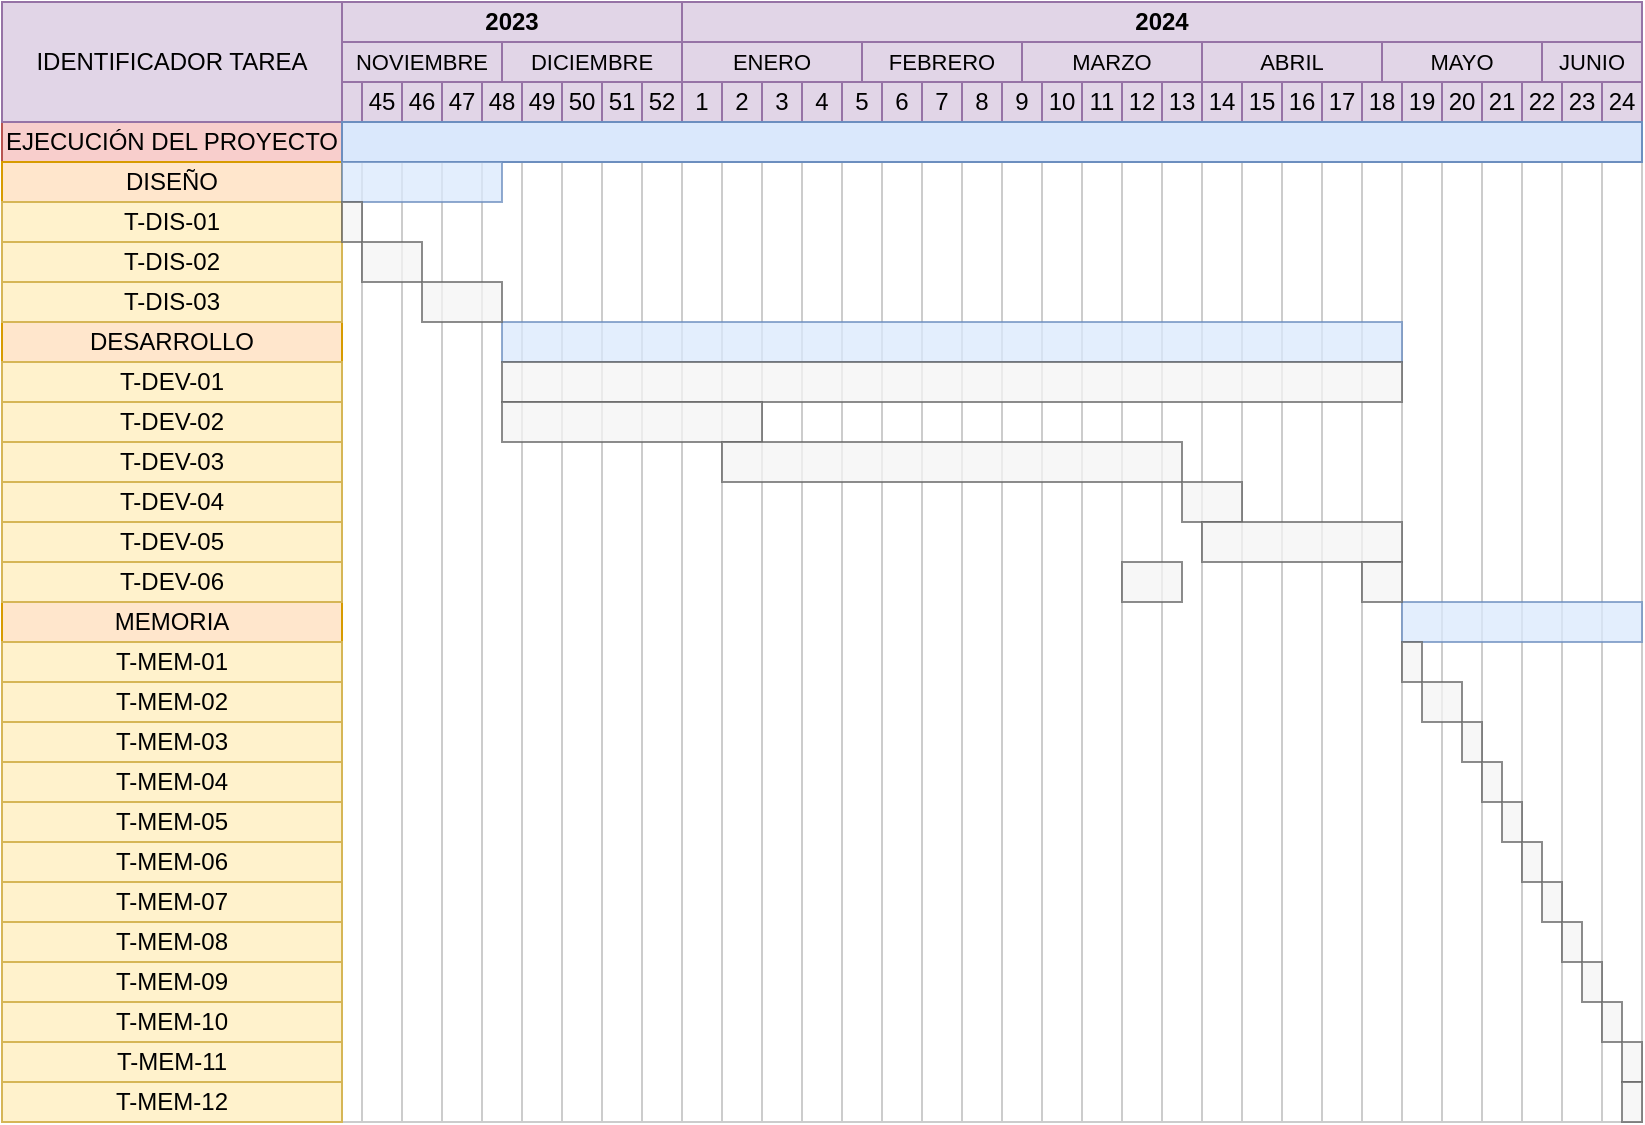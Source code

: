 <mxfile version="24.4.0" type="device">
  <diagram name="Página-1" id="nWbRNoEA8S1haVclRpku">
    <mxGraphModel dx="2261" dy="854" grid="1" gridSize="10" guides="1" tooltips="1" connect="1" arrows="1" fold="1" page="1" pageScale="1" pageWidth="827" pageHeight="1169" math="0" shadow="0">
      <root>
        <mxCell id="0" />
        <mxCell id="1" parent="0" />
        <mxCell id="K07xlU3QF2Z3pLZcyAiM-84" value="" style="rounded=0;whiteSpace=wrap;html=1;strokeColor=#CCCCCC;" parent="1" vertex="1">
          <mxGeometry x="-640" y="140" width="20" height="500" as="geometry" />
        </mxCell>
        <mxCell id="K07xlU3QF2Z3pLZcyAiM-85" value="" style="rounded=0;whiteSpace=wrap;html=1;strokeColor=#CCCCCC;" parent="1" vertex="1">
          <mxGeometry x="-650" y="140" width="10" height="500" as="geometry" />
        </mxCell>
        <mxCell id="K07xlU3QF2Z3pLZcyAiM-86" value="" style="rounded=0;whiteSpace=wrap;html=1;strokeColor=#CCCCCC;" parent="1" vertex="1">
          <mxGeometry x="-620" y="140" width="20" height="500" as="geometry" />
        </mxCell>
        <mxCell id="K07xlU3QF2Z3pLZcyAiM-95" value="" style="rounded=0;whiteSpace=wrap;html=1;strokeColor=#CCCCCC;" parent="1" vertex="1">
          <mxGeometry x="-600" y="140" width="20" height="500" as="geometry" />
        </mxCell>
        <mxCell id="K07xlU3QF2Z3pLZcyAiM-96" value="" style="rounded=0;whiteSpace=wrap;html=1;strokeColor=#CCCCCC;" parent="1" vertex="1">
          <mxGeometry x="-580" y="140" width="20" height="500" as="geometry" />
        </mxCell>
        <mxCell id="K07xlU3QF2Z3pLZcyAiM-97" value="" style="rounded=0;whiteSpace=wrap;html=1;strokeColor=#CCCCCC;" parent="1" vertex="1">
          <mxGeometry x="-560" y="140" width="20" height="500" as="geometry" />
        </mxCell>
        <mxCell id="K07xlU3QF2Z3pLZcyAiM-98" value="" style="rounded=0;whiteSpace=wrap;html=1;strokeColor=#CCCCCC;" parent="1" vertex="1">
          <mxGeometry x="-540" y="140" width="20" height="500" as="geometry" />
        </mxCell>
        <mxCell id="K07xlU3QF2Z3pLZcyAiM-99" value="" style="rounded=0;whiteSpace=wrap;html=1;strokeColor=#CCCCCC;" parent="1" vertex="1">
          <mxGeometry x="-520" y="140" width="20" height="500" as="geometry" />
        </mxCell>
        <mxCell id="K07xlU3QF2Z3pLZcyAiM-100" value="" style="rounded=0;whiteSpace=wrap;html=1;strokeColor=#CCCCCC;" parent="1" vertex="1">
          <mxGeometry x="-500" y="140" width="20" height="500" as="geometry" />
        </mxCell>
        <mxCell id="K07xlU3QF2Z3pLZcyAiM-101" value="" style="rounded=0;whiteSpace=wrap;html=1;strokeColor=#CCCCCC;" parent="1" vertex="1">
          <mxGeometry x="-480" y="140" width="20" height="500" as="geometry" />
        </mxCell>
        <mxCell id="K07xlU3QF2Z3pLZcyAiM-102" value="" style="rounded=0;whiteSpace=wrap;html=1;strokeColor=#CCCCCC;" parent="1" vertex="1">
          <mxGeometry x="-460" y="140" width="20" height="500" as="geometry" />
        </mxCell>
        <mxCell id="K07xlU3QF2Z3pLZcyAiM-103" value="" style="rounded=0;whiteSpace=wrap;html=1;strokeColor=#CCCCCC;" parent="1" vertex="1">
          <mxGeometry x="-440" y="140" width="20" height="500" as="geometry" />
        </mxCell>
        <mxCell id="K07xlU3QF2Z3pLZcyAiM-104" value="" style="rounded=0;whiteSpace=wrap;html=1;strokeColor=#CCCCCC;" parent="1" vertex="1">
          <mxGeometry x="-420" y="140" width="20" height="500" as="geometry" />
        </mxCell>
        <mxCell id="K07xlU3QF2Z3pLZcyAiM-105" value="" style="rounded=0;whiteSpace=wrap;html=1;strokeColor=#CCCCCC;" parent="1" vertex="1">
          <mxGeometry x="-400" y="140" width="20" height="500" as="geometry" />
        </mxCell>
        <mxCell id="K07xlU3QF2Z3pLZcyAiM-106" value="" style="rounded=0;whiteSpace=wrap;html=1;strokeColor=#CCCCCC;" parent="1" vertex="1">
          <mxGeometry x="-380" y="140" width="20" height="500" as="geometry" />
        </mxCell>
        <mxCell id="K07xlU3QF2Z3pLZcyAiM-107" value="" style="rounded=0;whiteSpace=wrap;html=1;strokeColor=#CCCCCC;" parent="1" vertex="1">
          <mxGeometry x="-360" y="140" width="20" height="500" as="geometry" />
        </mxCell>
        <mxCell id="K07xlU3QF2Z3pLZcyAiM-108" value="" style="rounded=0;whiteSpace=wrap;html=1;strokeColor=#CCCCCC;" parent="1" vertex="1">
          <mxGeometry x="-340" y="140" width="20" height="500" as="geometry" />
        </mxCell>
        <mxCell id="K07xlU3QF2Z3pLZcyAiM-109" value="" style="rounded=0;whiteSpace=wrap;html=1;strokeColor=#CCCCCC;" parent="1" vertex="1">
          <mxGeometry x="-320" y="140" width="20" height="500" as="geometry" />
        </mxCell>
        <mxCell id="K07xlU3QF2Z3pLZcyAiM-110" value="" style="rounded=0;whiteSpace=wrap;html=1;strokeColor=#CCCCCC;" parent="1" vertex="1">
          <mxGeometry x="-300" y="140" width="20" height="500" as="geometry" />
        </mxCell>
        <mxCell id="K07xlU3QF2Z3pLZcyAiM-111" value="" style="rounded=0;whiteSpace=wrap;html=1;strokeColor=#CCCCCC;" parent="1" vertex="1">
          <mxGeometry x="-280" y="140" width="20" height="500" as="geometry" />
        </mxCell>
        <mxCell id="K07xlU3QF2Z3pLZcyAiM-112" value="" style="rounded=0;whiteSpace=wrap;html=1;strokeColor=#CCCCCC;" parent="1" vertex="1">
          <mxGeometry x="-260" y="140" width="20" height="500" as="geometry" />
        </mxCell>
        <mxCell id="K07xlU3QF2Z3pLZcyAiM-113" value="" style="rounded=0;whiteSpace=wrap;html=1;strokeColor=#CCCCCC;" parent="1" vertex="1">
          <mxGeometry x="-240" y="140" width="20" height="500" as="geometry" />
        </mxCell>
        <mxCell id="K07xlU3QF2Z3pLZcyAiM-114" value="" style="rounded=0;whiteSpace=wrap;html=1;strokeColor=#CCCCCC;" parent="1" vertex="1">
          <mxGeometry x="-220" y="140" width="20" height="500" as="geometry" />
        </mxCell>
        <mxCell id="K07xlU3QF2Z3pLZcyAiM-115" value="" style="rounded=0;whiteSpace=wrap;html=1;strokeColor=#CCCCCC;" parent="1" vertex="1">
          <mxGeometry x="-200" y="140" width="20" height="500" as="geometry" />
        </mxCell>
        <mxCell id="K07xlU3QF2Z3pLZcyAiM-116" value="" style="rounded=0;whiteSpace=wrap;html=1;strokeColor=#CCCCCC;" parent="1" vertex="1">
          <mxGeometry x="-180" y="140" width="20" height="500" as="geometry" />
        </mxCell>
        <mxCell id="K07xlU3QF2Z3pLZcyAiM-117" value="" style="rounded=0;whiteSpace=wrap;html=1;strokeColor=#CCCCCC;" parent="1" vertex="1">
          <mxGeometry x="-160" y="140" width="20" height="500" as="geometry" />
        </mxCell>
        <mxCell id="K07xlU3QF2Z3pLZcyAiM-118" value="" style="rounded=0;whiteSpace=wrap;html=1;strokeColor=#CCCCCC;" parent="1" vertex="1">
          <mxGeometry x="-140" y="140" width="20" height="500" as="geometry" />
        </mxCell>
        <mxCell id="K07xlU3QF2Z3pLZcyAiM-119" value="" style="rounded=0;whiteSpace=wrap;html=1;strokeColor=#CCCCCC;" parent="1" vertex="1">
          <mxGeometry x="-120" y="140" width="20" height="500" as="geometry" />
        </mxCell>
        <mxCell id="K07xlU3QF2Z3pLZcyAiM-120" value="" style="rounded=0;whiteSpace=wrap;html=1;strokeColor=#CCCCCC;" parent="1" vertex="1">
          <mxGeometry x="-100" y="140" width="20" height="500" as="geometry" />
        </mxCell>
        <mxCell id="K07xlU3QF2Z3pLZcyAiM-121" value="" style="rounded=0;whiteSpace=wrap;html=1;strokeColor=#CCCCCC;" parent="1" vertex="1">
          <mxGeometry x="-80" y="140" width="20" height="500" as="geometry" />
        </mxCell>
        <mxCell id="K07xlU3QF2Z3pLZcyAiM-122" value="" style="rounded=0;whiteSpace=wrap;html=1;strokeColor=#CCCCCC;" parent="1" vertex="1">
          <mxGeometry x="-60" y="140" width="20" height="500" as="geometry" />
        </mxCell>
        <mxCell id="K07xlU3QF2Z3pLZcyAiM-123" value="" style="rounded=0;whiteSpace=wrap;html=1;strokeColor=#CCCCCC;" parent="1" vertex="1">
          <mxGeometry x="-40" y="140" width="20" height="500" as="geometry" />
        </mxCell>
        <mxCell id="K07xlU3QF2Z3pLZcyAiM-124" value="" style="rounded=0;whiteSpace=wrap;html=1;strokeColor=#CCCCCC;" parent="1" vertex="1">
          <mxGeometry x="-20" y="140" width="20" height="500" as="geometry" />
        </mxCell>
        <mxCell id="K07xlU3QF2Z3pLZcyAiM-56" value="EJECUCIÓN DEL PROYECTO" style="rounded=0;whiteSpace=wrap;html=1;fillColor=#f8cecc;strokeColor=#b85450;" parent="1" vertex="1">
          <mxGeometry x="-820" y="140" width="170" height="20" as="geometry" />
        </mxCell>
        <mxCell id="K07xlU3QF2Z3pLZcyAiM-59" value="DISEÑO" style="rounded=0;whiteSpace=wrap;html=1;fillColor=#ffe6cc;strokeColor=#d79b00;" parent="1" vertex="1">
          <mxGeometry x="-820" y="160" width="170" height="20" as="geometry" />
        </mxCell>
        <mxCell id="K07xlU3QF2Z3pLZcyAiM-60" value="DESARROLLO" style="rounded=0;whiteSpace=wrap;html=1;fillColor=#ffe6cc;strokeColor=#d79b00;" parent="1" vertex="1">
          <mxGeometry x="-820" y="240" width="170" height="20" as="geometry" />
        </mxCell>
        <mxCell id="K07xlU3QF2Z3pLZcyAiM-61" value="MEMORIA" style="rounded=0;whiteSpace=wrap;html=1;fillColor=#ffe6cc;strokeColor=#d79b00;" parent="1" vertex="1">
          <mxGeometry x="-820" y="380" width="170" height="20" as="geometry" />
        </mxCell>
        <mxCell id="K07xlU3QF2Z3pLZcyAiM-62" value="T-DIS-01" style="rounded=0;whiteSpace=wrap;html=1;fillColor=#fff2cc;strokeColor=#d6b656;" parent="1" vertex="1">
          <mxGeometry x="-820" y="180" width="170" height="20" as="geometry" />
        </mxCell>
        <mxCell id="K07xlU3QF2Z3pLZcyAiM-63" value="T-DIS-02" style="rounded=0;whiteSpace=wrap;html=1;fillColor=#fff2cc;strokeColor=#d6b656;" parent="1" vertex="1">
          <mxGeometry x="-820" y="200" width="170" height="20" as="geometry" />
        </mxCell>
        <mxCell id="K07xlU3QF2Z3pLZcyAiM-64" value="T-DIS-03" style="rounded=0;whiteSpace=wrap;html=1;fillColor=#fff2cc;strokeColor=#d6b656;" parent="1" vertex="1">
          <mxGeometry x="-820" y="220" width="170" height="20" as="geometry" />
        </mxCell>
        <mxCell id="K07xlU3QF2Z3pLZcyAiM-65" value="T-DEV-01" style="rounded=0;whiteSpace=wrap;html=1;fillColor=#fff2cc;strokeColor=#d6b656;" parent="1" vertex="1">
          <mxGeometry x="-820" y="260" width="170" height="20" as="geometry" />
        </mxCell>
        <mxCell id="K07xlU3QF2Z3pLZcyAiM-66" value="T-DEV-02" style="rounded=0;whiteSpace=wrap;html=1;fillColor=#fff2cc;strokeColor=#d6b656;" parent="1" vertex="1">
          <mxGeometry x="-820" y="280" width="170" height="20" as="geometry" />
        </mxCell>
        <mxCell id="K07xlU3QF2Z3pLZcyAiM-67" value="T-DEV-03" style="rounded=0;whiteSpace=wrap;html=1;fillColor=#fff2cc;strokeColor=#d6b656;" parent="1" vertex="1">
          <mxGeometry x="-820" y="300" width="170" height="20" as="geometry" />
        </mxCell>
        <mxCell id="K07xlU3QF2Z3pLZcyAiM-68" value="T-DEV-04" style="rounded=0;whiteSpace=wrap;html=1;fillColor=#fff2cc;strokeColor=#d6b656;" parent="1" vertex="1">
          <mxGeometry x="-820" y="320" width="170" height="20" as="geometry" />
        </mxCell>
        <mxCell id="K07xlU3QF2Z3pLZcyAiM-69" value="T-DEV-05" style="rounded=0;whiteSpace=wrap;html=1;fillColor=#fff2cc;strokeColor=#d6b656;" parent="1" vertex="1">
          <mxGeometry x="-820" y="340" width="170" height="20" as="geometry" />
        </mxCell>
        <mxCell id="K07xlU3QF2Z3pLZcyAiM-70" value="T-DEV-06" style="rounded=0;whiteSpace=wrap;html=1;fillColor=#fff2cc;strokeColor=#d6b656;" parent="1" vertex="1">
          <mxGeometry x="-820" y="360" width="170" height="20" as="geometry" />
        </mxCell>
        <mxCell id="K07xlU3QF2Z3pLZcyAiM-72" value="T-MEM-01" style="rounded=0;whiteSpace=wrap;html=1;fillColor=#fff2cc;strokeColor=#d6b656;" parent="1" vertex="1">
          <mxGeometry x="-820" y="400" width="170" height="20" as="geometry" />
        </mxCell>
        <mxCell id="K07xlU3QF2Z3pLZcyAiM-73" value="T-MEM-02" style="rounded=0;whiteSpace=wrap;html=1;fillColor=#fff2cc;strokeColor=#d6b656;" parent="1" vertex="1">
          <mxGeometry x="-820" y="420" width="170" height="20" as="geometry" />
        </mxCell>
        <mxCell id="K07xlU3QF2Z3pLZcyAiM-74" value="T-MEM-03" style="rounded=0;whiteSpace=wrap;html=1;fillColor=#fff2cc;strokeColor=#d6b656;" parent="1" vertex="1">
          <mxGeometry x="-820" y="440" width="170" height="20" as="geometry" />
        </mxCell>
        <mxCell id="K07xlU3QF2Z3pLZcyAiM-75" value="T-MEM-04" style="rounded=0;whiteSpace=wrap;html=1;fillColor=#fff2cc;strokeColor=#d6b656;" parent="1" vertex="1">
          <mxGeometry x="-820" y="460" width="170" height="20" as="geometry" />
        </mxCell>
        <mxCell id="K07xlU3QF2Z3pLZcyAiM-76" value="T-MEM-05" style="rounded=0;whiteSpace=wrap;html=1;fillColor=#fff2cc;strokeColor=#d6b656;" parent="1" vertex="1">
          <mxGeometry x="-820" y="480" width="170" height="20" as="geometry" />
        </mxCell>
        <mxCell id="K07xlU3QF2Z3pLZcyAiM-77" value="T-MEM-06" style="rounded=0;whiteSpace=wrap;html=1;fillColor=#fff2cc;strokeColor=#d6b656;" parent="1" vertex="1">
          <mxGeometry x="-820" y="500" width="170" height="20" as="geometry" />
        </mxCell>
        <mxCell id="K07xlU3QF2Z3pLZcyAiM-78" value="T-MEM-07" style="rounded=0;whiteSpace=wrap;html=1;fillColor=#fff2cc;strokeColor=#d6b656;" parent="1" vertex="1">
          <mxGeometry x="-820" y="520" width="170" height="20" as="geometry" />
        </mxCell>
        <mxCell id="K07xlU3QF2Z3pLZcyAiM-79" value="T-MEM-08" style="rounded=0;whiteSpace=wrap;html=1;fillColor=#fff2cc;strokeColor=#d6b656;" parent="1" vertex="1">
          <mxGeometry x="-820" y="540" width="170" height="20" as="geometry" />
        </mxCell>
        <mxCell id="K07xlU3QF2Z3pLZcyAiM-80" value="T-MEM-09" style="rounded=0;whiteSpace=wrap;html=1;fillColor=#fff2cc;strokeColor=#d6b656;" parent="1" vertex="1">
          <mxGeometry x="-820" y="560" width="170" height="20" as="geometry" />
        </mxCell>
        <mxCell id="K07xlU3QF2Z3pLZcyAiM-81" value="T-MEM-10" style="rounded=0;whiteSpace=wrap;html=1;fillColor=#fff2cc;strokeColor=#d6b656;" parent="1" vertex="1">
          <mxGeometry x="-820" y="580" width="170" height="20" as="geometry" />
        </mxCell>
        <mxCell id="K07xlU3QF2Z3pLZcyAiM-82" value="T-MEM-11" style="rounded=0;whiteSpace=wrap;html=1;fillColor=#fff2cc;strokeColor=#d6b656;" parent="1" vertex="1">
          <mxGeometry x="-820" y="600" width="170" height="20" as="geometry" />
        </mxCell>
        <mxCell id="K07xlU3QF2Z3pLZcyAiM-83" value="T-MEM-12" style="rounded=0;whiteSpace=wrap;html=1;fillColor=#fff2cc;strokeColor=#d6b656;" parent="1" vertex="1">
          <mxGeometry x="-820" y="620" width="170" height="20" as="geometry" />
        </mxCell>
        <mxCell id="K07xlU3QF2Z3pLZcyAiM-2" value="DICIEMBRE" style="rounded=0;whiteSpace=wrap;html=1;fillColor=#e1d5e7;strokeColor=#9673a6;fontSize=11;" parent="1" vertex="1">
          <mxGeometry x="-570" y="100" width="90" height="20" as="geometry" />
        </mxCell>
        <mxCell id="K07xlU3QF2Z3pLZcyAiM-3" value="ENERO" style="rounded=0;whiteSpace=wrap;html=1;fillColor=#e1d5e7;strokeColor=#9673a6;fontSize=11;" parent="1" vertex="1">
          <mxGeometry x="-480" y="100" width="90" height="20" as="geometry" />
        </mxCell>
        <mxCell id="K07xlU3QF2Z3pLZcyAiM-4" value="FEBRERO" style="rounded=0;whiteSpace=wrap;html=1;fillColor=#e1d5e7;strokeColor=#9673a6;fontSize=11;" parent="1" vertex="1">
          <mxGeometry x="-390" y="100" width="80" height="20" as="geometry" />
        </mxCell>
        <mxCell id="K07xlU3QF2Z3pLZcyAiM-5" value="MARZO" style="rounded=0;whiteSpace=wrap;html=1;fillColor=#e1d5e7;strokeColor=#9673a6;fontSize=11;" parent="1" vertex="1">
          <mxGeometry x="-310" y="100" width="90" height="20" as="geometry" />
        </mxCell>
        <mxCell id="K07xlU3QF2Z3pLZcyAiM-14" value="ABRIL" style="rounded=0;whiteSpace=wrap;html=1;fillColor=#e1d5e7;strokeColor=#9673a6;fontSize=11;" parent="1" vertex="1">
          <mxGeometry x="-220" y="100" width="90" height="20" as="geometry" />
        </mxCell>
        <mxCell id="K07xlU3QF2Z3pLZcyAiM-15" value="MAYO" style="rounded=0;whiteSpace=wrap;html=1;fillColor=#e1d5e7;strokeColor=#9673a6;fontSize=11;" parent="1" vertex="1">
          <mxGeometry x="-130" y="100" width="80" height="20" as="geometry" />
        </mxCell>
        <mxCell id="K07xlU3QF2Z3pLZcyAiM-16" value="JUNIO" style="rounded=0;whiteSpace=wrap;html=1;fillColor=#e1d5e7;strokeColor=#9673a6;fontSize=11;" parent="1" vertex="1">
          <mxGeometry x="-50" y="100" width="50" height="20" as="geometry" />
        </mxCell>
        <mxCell id="K07xlU3QF2Z3pLZcyAiM-17" value="48" style="rounded=0;whiteSpace=wrap;html=1;align=center;fillColor=#e1d5e7;strokeColor=#9673a6;" parent="1" vertex="1">
          <mxGeometry x="-580" y="120" width="20" height="20" as="geometry" />
        </mxCell>
        <mxCell id="K07xlU3QF2Z3pLZcyAiM-18" value="49" style="rounded=0;whiteSpace=wrap;html=1;align=center;fillColor=#e1d5e7;strokeColor=#9673a6;" parent="1" vertex="1">
          <mxGeometry x="-560" y="120" width="20" height="20" as="geometry" />
        </mxCell>
        <mxCell id="K07xlU3QF2Z3pLZcyAiM-19" value="50" style="rounded=0;whiteSpace=wrap;html=1;align=center;fillColor=#e1d5e7;strokeColor=#9673a6;" parent="1" vertex="1">
          <mxGeometry x="-540" y="120" width="20" height="20" as="geometry" />
        </mxCell>
        <mxCell id="K07xlU3QF2Z3pLZcyAiM-20" value="51" style="rounded=0;whiteSpace=wrap;html=1;align=center;fillColor=#e1d5e7;strokeColor=#9673a6;" parent="1" vertex="1">
          <mxGeometry x="-520" y="120" width="20" height="20" as="geometry" />
        </mxCell>
        <mxCell id="K07xlU3QF2Z3pLZcyAiM-21" value="52" style="rounded=0;whiteSpace=wrap;html=1;align=center;fillColor=#e1d5e7;strokeColor=#9673a6;" parent="1" vertex="1">
          <mxGeometry x="-500" y="120" width="20" height="20" as="geometry" />
        </mxCell>
        <mxCell id="K07xlU3QF2Z3pLZcyAiM-22" value="1" style="rounded=0;whiteSpace=wrap;html=1;align=center;fillColor=#e1d5e7;strokeColor=#9673a6;" parent="1" vertex="1">
          <mxGeometry x="-480" y="120" width="20" height="20" as="geometry" />
        </mxCell>
        <mxCell id="K07xlU3QF2Z3pLZcyAiM-23" value="NOVIEMBRE" style="rounded=0;whiteSpace=wrap;html=1;fillColor=#e1d5e7;strokeColor=#9673a6;fontSize=11;fontStyle=0" parent="1" vertex="1">
          <mxGeometry x="-650" y="100" width="80" height="20" as="geometry" />
        </mxCell>
        <mxCell id="K07xlU3QF2Z3pLZcyAiM-24" value="2024" style="rounded=0;whiteSpace=wrap;html=1;fillColor=#e1d5e7;strokeColor=#9673a6;fontStyle=1" parent="1" vertex="1">
          <mxGeometry x="-480" y="80" width="480" height="20" as="geometry" />
        </mxCell>
        <mxCell id="K07xlU3QF2Z3pLZcyAiM-25" value="2023" style="rounded=0;whiteSpace=wrap;html=1;fillColor=#e1d5e7;strokeColor=#9673a6;fontStyle=1" parent="1" vertex="1">
          <mxGeometry x="-650" y="80" width="170" height="20" as="geometry" />
        </mxCell>
        <mxCell id="K07xlU3QF2Z3pLZcyAiM-27" value="2" style="rounded=0;whiteSpace=wrap;html=1;align=center;fillColor=#e1d5e7;strokeColor=#9673a6;" parent="1" vertex="1">
          <mxGeometry x="-460" y="120" width="20" height="20" as="geometry" />
        </mxCell>
        <mxCell id="K07xlU3QF2Z3pLZcyAiM-28" value="3" style="rounded=0;whiteSpace=wrap;html=1;align=center;fillColor=#e1d5e7;strokeColor=#9673a6;" parent="1" vertex="1">
          <mxGeometry x="-440" y="120" width="20" height="20" as="geometry" />
        </mxCell>
        <mxCell id="K07xlU3QF2Z3pLZcyAiM-29" value="4" style="rounded=0;whiteSpace=wrap;html=1;align=center;fillColor=#e1d5e7;strokeColor=#9673a6;" parent="1" vertex="1">
          <mxGeometry x="-420" y="120" width="20" height="20" as="geometry" />
        </mxCell>
        <mxCell id="K07xlU3QF2Z3pLZcyAiM-30" value="5" style="rounded=0;whiteSpace=wrap;html=1;align=center;fillColor=#e1d5e7;strokeColor=#9673a6;" parent="1" vertex="1">
          <mxGeometry x="-400" y="120" width="20" height="20" as="geometry" />
        </mxCell>
        <mxCell id="K07xlU3QF2Z3pLZcyAiM-31" value="6" style="rounded=0;whiteSpace=wrap;html=1;align=center;fillColor=#e1d5e7;strokeColor=#9673a6;" parent="1" vertex="1">
          <mxGeometry x="-380" y="120" width="20" height="20" as="geometry" />
        </mxCell>
        <mxCell id="K07xlU3QF2Z3pLZcyAiM-32" value="7" style="rounded=0;whiteSpace=wrap;html=1;align=center;fillColor=#e1d5e7;strokeColor=#9673a6;" parent="1" vertex="1">
          <mxGeometry x="-360" y="120" width="20" height="20" as="geometry" />
        </mxCell>
        <mxCell id="K07xlU3QF2Z3pLZcyAiM-33" value="8" style="rounded=0;whiteSpace=wrap;html=1;align=center;fillColor=#e1d5e7;strokeColor=#9673a6;" parent="1" vertex="1">
          <mxGeometry x="-340" y="120" width="20" height="20" as="geometry" />
        </mxCell>
        <mxCell id="K07xlU3QF2Z3pLZcyAiM-34" value="9" style="rounded=0;whiteSpace=wrap;html=1;align=center;fillColor=#e1d5e7;strokeColor=#9673a6;" parent="1" vertex="1">
          <mxGeometry x="-320" y="120" width="20" height="20" as="geometry" />
        </mxCell>
        <mxCell id="K07xlU3QF2Z3pLZcyAiM-35" value="10" style="rounded=0;whiteSpace=wrap;html=1;align=center;fillColor=#e1d5e7;strokeColor=#9673a6;" parent="1" vertex="1">
          <mxGeometry x="-300" y="120" width="20" height="20" as="geometry" />
        </mxCell>
        <mxCell id="K07xlU3QF2Z3pLZcyAiM-36" value="11" style="rounded=0;whiteSpace=wrap;html=1;align=center;fillColor=#e1d5e7;strokeColor=#9673a6;" parent="1" vertex="1">
          <mxGeometry x="-280" y="120" width="20" height="20" as="geometry" />
        </mxCell>
        <mxCell id="K07xlU3QF2Z3pLZcyAiM-37" value="12" style="rounded=0;whiteSpace=wrap;html=1;align=center;fillColor=#e1d5e7;strokeColor=#9673a6;" parent="1" vertex="1">
          <mxGeometry x="-260" y="120" width="20" height="20" as="geometry" />
        </mxCell>
        <mxCell id="K07xlU3QF2Z3pLZcyAiM-38" value="13" style="rounded=0;whiteSpace=wrap;html=1;align=center;fillColor=#e1d5e7;strokeColor=#9673a6;" parent="1" vertex="1">
          <mxGeometry x="-240" y="120" width="20" height="20" as="geometry" />
        </mxCell>
        <mxCell id="K07xlU3QF2Z3pLZcyAiM-39" value="14" style="rounded=0;whiteSpace=wrap;html=1;align=center;fillColor=#e1d5e7;strokeColor=#9673a6;" parent="1" vertex="1">
          <mxGeometry x="-220" y="120" width="20" height="20" as="geometry" />
        </mxCell>
        <mxCell id="K07xlU3QF2Z3pLZcyAiM-40" value="15" style="rounded=0;whiteSpace=wrap;html=1;align=center;fillColor=#e1d5e7;strokeColor=#9673a6;" parent="1" vertex="1">
          <mxGeometry x="-200" y="120" width="20" height="20" as="geometry" />
        </mxCell>
        <mxCell id="K07xlU3QF2Z3pLZcyAiM-41" value="16" style="rounded=0;whiteSpace=wrap;html=1;align=center;fillColor=#e1d5e7;strokeColor=#9673a6;" parent="1" vertex="1">
          <mxGeometry x="-180" y="120" width="20" height="20" as="geometry" />
        </mxCell>
        <mxCell id="K07xlU3QF2Z3pLZcyAiM-44" value="17" style="rounded=0;whiteSpace=wrap;html=1;align=center;fillColor=#e1d5e7;strokeColor=#9673a6;" parent="1" vertex="1">
          <mxGeometry x="-160" y="120" width="20" height="20" as="geometry" />
        </mxCell>
        <mxCell id="K07xlU3QF2Z3pLZcyAiM-45" value="18" style="rounded=0;whiteSpace=wrap;html=1;align=center;fillColor=#e1d5e7;strokeColor=#9673a6;" parent="1" vertex="1">
          <mxGeometry x="-140" y="120" width="20" height="20" as="geometry" />
        </mxCell>
        <mxCell id="K07xlU3QF2Z3pLZcyAiM-46" value="19" style="rounded=0;whiteSpace=wrap;html=1;align=center;fillColor=#e1d5e7;strokeColor=#9673a6;" parent="1" vertex="1">
          <mxGeometry x="-120" y="120" width="20" height="20" as="geometry" />
        </mxCell>
        <mxCell id="K07xlU3QF2Z3pLZcyAiM-47" value="20" style="rounded=0;whiteSpace=wrap;html=1;align=center;fillColor=#e1d5e7;strokeColor=#9673a6;" parent="1" vertex="1">
          <mxGeometry x="-100" y="120" width="20" height="20" as="geometry" />
        </mxCell>
        <mxCell id="K07xlU3QF2Z3pLZcyAiM-48" value="21" style="rounded=0;whiteSpace=wrap;html=1;align=center;fillColor=#e1d5e7;strokeColor=#9673a6;" parent="1" vertex="1">
          <mxGeometry x="-80" y="120" width="20" height="20" as="geometry" />
        </mxCell>
        <mxCell id="K07xlU3QF2Z3pLZcyAiM-49" value="22" style="rounded=0;whiteSpace=wrap;html=1;align=center;fillColor=#e1d5e7;strokeColor=#9673a6;" parent="1" vertex="1">
          <mxGeometry x="-60" y="120" width="20" height="20" as="geometry" />
        </mxCell>
        <mxCell id="K07xlU3QF2Z3pLZcyAiM-50" value="23" style="rounded=0;whiteSpace=wrap;html=1;align=center;fillColor=#e1d5e7;strokeColor=#9673a6;" parent="1" vertex="1">
          <mxGeometry x="-40" y="120" width="20" height="20" as="geometry" />
        </mxCell>
        <mxCell id="K07xlU3QF2Z3pLZcyAiM-51" value="24" style="rounded=0;whiteSpace=wrap;html=1;align=center;fillColor=#e1d5e7;strokeColor=#9673a6;" parent="1" vertex="1">
          <mxGeometry x="-20" y="120" width="20" height="20" as="geometry" />
        </mxCell>
        <mxCell id="K07xlU3QF2Z3pLZcyAiM-52" value="47" style="rounded=0;whiteSpace=wrap;html=1;align=center;fillColor=#e1d5e7;strokeColor=#9673a6;" parent="1" vertex="1">
          <mxGeometry x="-600" y="120" width="20" height="20" as="geometry" />
        </mxCell>
        <mxCell id="K07xlU3QF2Z3pLZcyAiM-53" value="46" style="rounded=0;whiteSpace=wrap;html=1;align=center;fillColor=#e1d5e7;strokeColor=#9673a6;" parent="1" vertex="1">
          <mxGeometry x="-620" y="120" width="20" height="20" as="geometry" />
        </mxCell>
        <mxCell id="K07xlU3QF2Z3pLZcyAiM-54" value="45" style="rounded=0;whiteSpace=wrap;html=1;align=center;fillColor=#e1d5e7;strokeColor=#9673a6;" parent="1" vertex="1">
          <mxGeometry x="-640" y="120" width="20" height="20" as="geometry" />
        </mxCell>
        <mxCell id="K07xlU3QF2Z3pLZcyAiM-55" value="IDENTIFICADOR TAREA" style="rounded=0;whiteSpace=wrap;html=1;fillColor=#e1d5e7;strokeColor=#9673a6;" parent="1" vertex="1">
          <mxGeometry x="-820" y="80" width="170" height="60" as="geometry" />
        </mxCell>
        <mxCell id="K07xlU3QF2Z3pLZcyAiM-58" value="" style="rounded=0;whiteSpace=wrap;html=1;align=center;fillColor=#e1d5e7;strokeColor=#9673a6;" parent="1" vertex="1">
          <mxGeometry x="-650" y="120" width="10" height="20" as="geometry" />
        </mxCell>
        <mxCell id="K07xlU3QF2Z3pLZcyAiM-125" value="" style="rounded=0;whiteSpace=wrap;html=1;fillColor=#dae8fc;strokeColor=#6c8ebf;" parent="1" vertex="1">
          <mxGeometry x="-650" y="140" width="650" height="20" as="geometry" />
        </mxCell>
        <mxCell id="K07xlU3QF2Z3pLZcyAiM-126" value="" style="rounded=0;whiteSpace=wrap;html=1;fillColor=#dae8fc;strokeColor=#6c8ebf;glass=0;shadow=0;direction=east;fillStyle=auto;opacity=75;" parent="1" vertex="1">
          <mxGeometry x="-650" y="160" width="80" height="20" as="geometry" />
        </mxCell>
        <mxCell id="K07xlU3QF2Z3pLZcyAiM-127" value="" style="rounded=0;whiteSpace=wrap;html=1;fillColor=#dae8fc;strokeColor=#6c8ebf;glass=0;shadow=0;direction=east;fillStyle=auto;opacity=75;" parent="1" vertex="1">
          <mxGeometry x="-570" y="240" width="450" height="20" as="geometry" />
        </mxCell>
        <mxCell id="K07xlU3QF2Z3pLZcyAiM-128" value="" style="rounded=0;whiteSpace=wrap;html=1;fillColor=#dae8fc;strokeColor=#6c8ebf;glass=0;shadow=0;direction=east;fillStyle=auto;opacity=75;" parent="1" vertex="1">
          <mxGeometry x="-120" y="380" width="120" height="20" as="geometry" />
        </mxCell>
        <mxCell id="K07xlU3QF2Z3pLZcyAiM-129" value="" style="rounded=0;whiteSpace=wrap;html=1;fillColor=#f5f5f5;strokeColor=#666666;glass=0;shadow=0;direction=east;fillStyle=auto;opacity=75;fontColor=#333333;" parent="1" vertex="1">
          <mxGeometry x="-650" y="180" width="10" height="20" as="geometry" />
        </mxCell>
        <mxCell id="K07xlU3QF2Z3pLZcyAiM-130" value="" style="rounded=0;whiteSpace=wrap;html=1;fillColor=#f5f5f5;strokeColor=#666666;glass=0;shadow=0;direction=east;fillStyle=auto;opacity=75;fontColor=#333333;" parent="1" vertex="1">
          <mxGeometry x="-640" y="200" width="30" height="20" as="geometry" />
        </mxCell>
        <mxCell id="K07xlU3QF2Z3pLZcyAiM-131" value="" style="rounded=0;whiteSpace=wrap;html=1;fillColor=#f5f5f5;strokeColor=#666666;glass=0;shadow=0;direction=east;fillStyle=auto;opacity=75;fontColor=#333333;" parent="1" vertex="1">
          <mxGeometry x="-610" y="220" width="40" height="20" as="geometry" />
        </mxCell>
        <mxCell id="K07xlU3QF2Z3pLZcyAiM-132" value="" style="rounded=0;whiteSpace=wrap;html=1;fillColor=#f5f5f5;strokeColor=#666666;glass=0;shadow=0;direction=east;fillStyle=auto;opacity=75;fontColor=#333333;" parent="1" vertex="1">
          <mxGeometry x="-570" y="260" width="450" height="20" as="geometry" />
        </mxCell>
        <mxCell id="K07xlU3QF2Z3pLZcyAiM-133" value="" style="rounded=0;whiteSpace=wrap;html=1;fillColor=#f5f5f5;strokeColor=#666666;glass=0;shadow=0;direction=east;fillStyle=auto;opacity=75;fontColor=#333333;" parent="1" vertex="1">
          <mxGeometry x="-570" y="280" width="130" height="20" as="geometry" />
        </mxCell>
        <mxCell id="K07xlU3QF2Z3pLZcyAiM-134" value="" style="rounded=0;whiteSpace=wrap;html=1;fillColor=#f5f5f5;strokeColor=#666666;glass=0;shadow=0;direction=east;fillStyle=auto;opacity=75;fontColor=#333333;" parent="1" vertex="1">
          <mxGeometry x="-460" y="300" width="230" height="20" as="geometry" />
        </mxCell>
        <mxCell id="K07xlU3QF2Z3pLZcyAiM-135" value="" style="rounded=0;whiteSpace=wrap;html=1;fillColor=#f5f5f5;strokeColor=#666666;glass=0;shadow=0;direction=east;fillStyle=auto;opacity=75;fontColor=#333333;" parent="1" vertex="1">
          <mxGeometry x="-230" y="320" width="30" height="20" as="geometry" />
        </mxCell>
        <mxCell id="K07xlU3QF2Z3pLZcyAiM-136" value="" style="rounded=0;whiteSpace=wrap;html=1;fillColor=#f5f5f5;strokeColor=#666666;glass=0;shadow=0;direction=east;fillStyle=auto;opacity=75;fontColor=#333333;" parent="1" vertex="1">
          <mxGeometry x="-220" y="340" width="100" height="20" as="geometry" />
        </mxCell>
        <mxCell id="K07xlU3QF2Z3pLZcyAiM-137" value="" style="rounded=0;whiteSpace=wrap;html=1;fillColor=#f5f5f5;strokeColor=#666666;glass=0;shadow=0;direction=east;fillStyle=auto;opacity=75;fontColor=#333333;" parent="1" vertex="1">
          <mxGeometry x="-140" y="360" width="20" height="20" as="geometry" />
        </mxCell>
        <mxCell id="K07xlU3QF2Z3pLZcyAiM-138" value="" style="rounded=0;whiteSpace=wrap;html=1;fillColor=#f5f5f5;strokeColor=#666666;glass=0;shadow=0;direction=east;fillStyle=auto;opacity=75;fontColor=#333333;" parent="1" vertex="1">
          <mxGeometry x="-260" y="360" width="30" height="20" as="geometry" />
        </mxCell>
        <mxCell id="K07xlU3QF2Z3pLZcyAiM-139" value="" style="rounded=0;whiteSpace=wrap;html=1;fillColor=#f5f5f5;strokeColor=#666666;glass=0;shadow=0;direction=east;fillStyle=auto;opacity=75;fontColor=#333333;" parent="1" vertex="1">
          <mxGeometry x="-120" y="400" width="10" height="20" as="geometry" />
        </mxCell>
        <mxCell id="K07xlU3QF2Z3pLZcyAiM-140" value="" style="rounded=0;whiteSpace=wrap;html=1;fillColor=#f5f5f5;strokeColor=#666666;glass=0;shadow=0;direction=east;fillStyle=auto;opacity=75;fontColor=#333333;" parent="1" vertex="1">
          <mxGeometry x="-110" y="420" width="20" height="20" as="geometry" />
        </mxCell>
        <mxCell id="K07xlU3QF2Z3pLZcyAiM-141" value="" style="rounded=0;whiteSpace=wrap;html=1;fillColor=#f5f5f5;strokeColor=#666666;glass=0;shadow=0;direction=east;fillStyle=auto;opacity=75;fontColor=#333333;" parent="1" vertex="1">
          <mxGeometry x="-90" y="440" width="10" height="20" as="geometry" />
        </mxCell>
        <mxCell id="K07xlU3QF2Z3pLZcyAiM-142" value="" style="rounded=0;whiteSpace=wrap;html=1;fillColor=#f5f5f5;strokeColor=#666666;glass=0;shadow=0;direction=east;fillStyle=auto;opacity=75;fontColor=#333333;" parent="1" vertex="1">
          <mxGeometry x="-80" y="460" width="10" height="20" as="geometry" />
        </mxCell>
        <mxCell id="K07xlU3QF2Z3pLZcyAiM-143" value="" style="rounded=0;whiteSpace=wrap;html=1;fillColor=#f5f5f5;strokeColor=#666666;glass=0;shadow=0;direction=east;fillStyle=auto;opacity=75;fontColor=#333333;" parent="1" vertex="1">
          <mxGeometry x="-70" y="480" width="10" height="20" as="geometry" />
        </mxCell>
        <mxCell id="K07xlU3QF2Z3pLZcyAiM-145" value="" style="rounded=0;whiteSpace=wrap;html=1;fillColor=#f5f5f5;strokeColor=#666666;glass=0;shadow=0;direction=east;fillStyle=auto;opacity=75;fontColor=#333333;" parent="1" vertex="1">
          <mxGeometry x="-60" y="500" width="10" height="20" as="geometry" />
        </mxCell>
        <mxCell id="K07xlU3QF2Z3pLZcyAiM-147" value="" style="rounded=0;whiteSpace=wrap;html=1;fillColor=#f5f5f5;strokeColor=#666666;glass=0;shadow=0;direction=east;fillStyle=auto;opacity=75;fontColor=#333333;" parent="1" vertex="1">
          <mxGeometry x="-50" y="520" width="10" height="20" as="geometry" />
        </mxCell>
        <mxCell id="K07xlU3QF2Z3pLZcyAiM-148" value="" style="rounded=0;whiteSpace=wrap;html=1;fillColor=#f5f5f5;strokeColor=#666666;glass=0;shadow=0;direction=east;fillStyle=auto;opacity=75;fontColor=#333333;" parent="1" vertex="1">
          <mxGeometry x="-40" y="540" width="10" height="20" as="geometry" />
        </mxCell>
        <mxCell id="K07xlU3QF2Z3pLZcyAiM-149" value="" style="rounded=0;whiteSpace=wrap;html=1;fillColor=#f5f5f5;strokeColor=#666666;glass=0;shadow=0;direction=east;fillStyle=auto;opacity=75;fontColor=#333333;" parent="1" vertex="1">
          <mxGeometry x="-30" y="560" width="10" height="20" as="geometry" />
        </mxCell>
        <mxCell id="K07xlU3QF2Z3pLZcyAiM-150" value="" style="rounded=0;whiteSpace=wrap;html=1;fillColor=#f5f5f5;strokeColor=#666666;glass=0;shadow=0;direction=east;fillStyle=auto;opacity=75;fontColor=#333333;" parent="1" vertex="1">
          <mxGeometry x="-20" y="580" width="10" height="20" as="geometry" />
        </mxCell>
        <mxCell id="K07xlU3QF2Z3pLZcyAiM-151" value="" style="rounded=0;whiteSpace=wrap;html=1;fillColor=#f5f5f5;strokeColor=#666666;glass=0;shadow=0;direction=east;fillStyle=auto;opacity=75;fontColor=#333333;" parent="1" vertex="1">
          <mxGeometry x="-10" y="600" width="10" height="20" as="geometry" />
        </mxCell>
        <mxCell id="K07xlU3QF2Z3pLZcyAiM-152" value="" style="rounded=0;whiteSpace=wrap;html=1;fillColor=#f5f5f5;strokeColor=#666666;glass=0;shadow=0;direction=east;fillStyle=auto;opacity=75;fontColor=#333333;" parent="1" vertex="1">
          <mxGeometry x="-10" y="620" width="10" height="20" as="geometry" />
        </mxCell>
      </root>
    </mxGraphModel>
  </diagram>
</mxfile>
